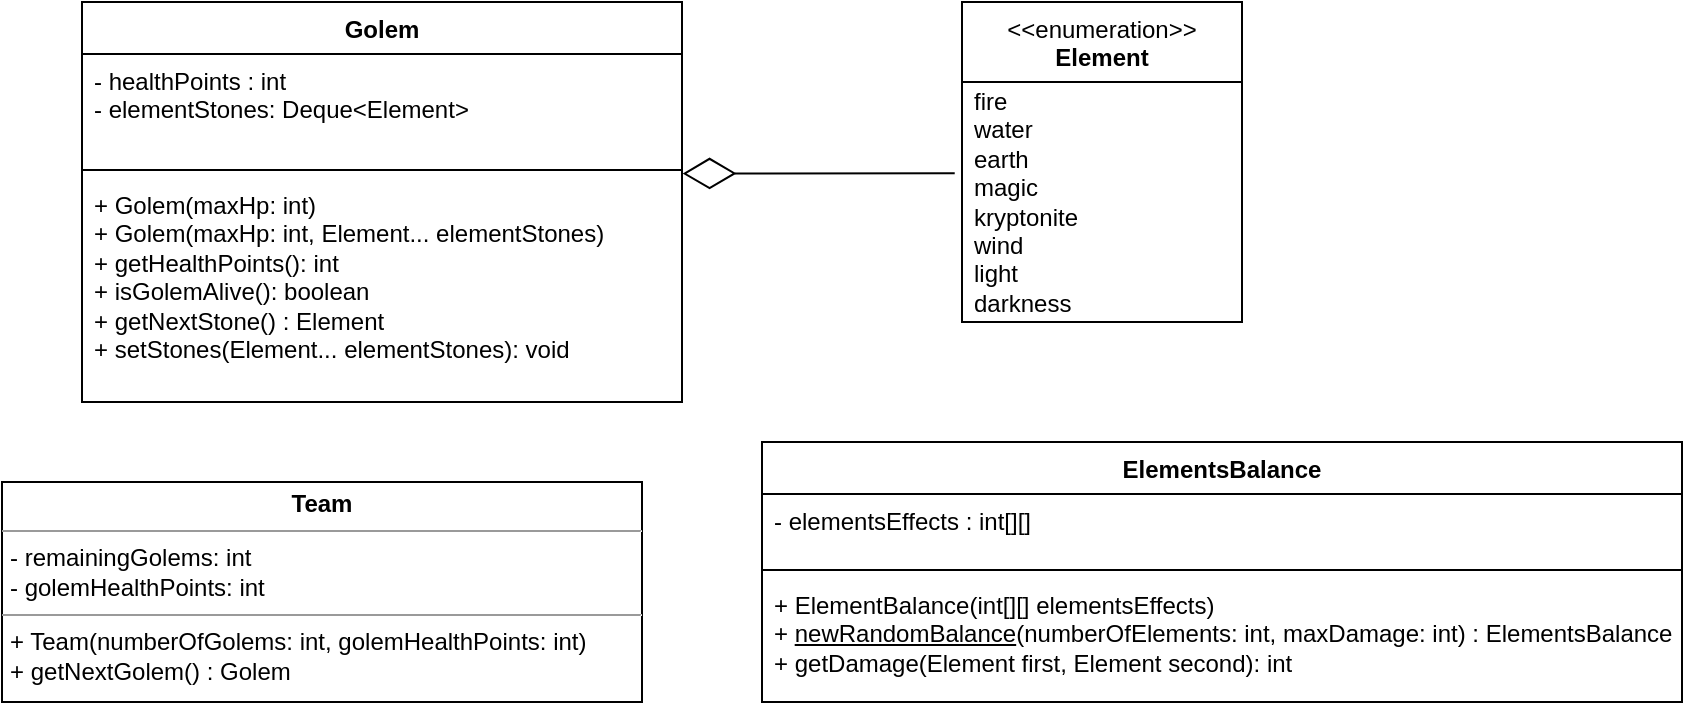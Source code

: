 <mxfile version="21.1.2" type="device">
  <diagram name="Page-1" id="GCVDSdfoNmF85xw6K0mg">
    <mxGraphModel dx="1050" dy="573" grid="1" gridSize="10" guides="1" tooltips="1" connect="1" arrows="1" fold="1" page="1" pageScale="1" pageWidth="850" pageHeight="1100" math="0" shadow="0">
      <root>
        <mxCell id="0" />
        <mxCell id="1" parent="0" />
        <mxCell id="yqiCy7JYzLff_FN-Rw61-1" value="&amp;lt;&amp;lt;enumeration&amp;gt;&amp;gt;&lt;br&gt;&lt;b&gt;Element&lt;/b&gt;" style="swimlane;fontStyle=0;align=center;verticalAlign=top;childLayout=stackLayout;horizontal=1;startSize=40;horizontalStack=0;resizeParent=1;resizeParentMax=0;resizeLast=0;collapsible=0;marginBottom=0;html=1;whiteSpace=wrap;" parent="1" vertex="1">
          <mxGeometry x="830" y="40" width="140" height="160" as="geometry" />
        </mxCell>
        <mxCell id="yqiCy7JYzLff_FN-Rw61-2" value="fire&lt;br&gt;water&lt;br&gt;earth&lt;br&gt;magic&lt;br&gt;kryptonite&lt;br&gt;wind&lt;br&gt;light&lt;br&gt;darkness" style="text;html=1;strokeColor=none;fillColor=none;align=left;verticalAlign=middle;spacingLeft=4;spacingRight=4;overflow=hidden;rotatable=0;points=[[0,0.5],[1,0.5]];portConstraint=eastwest;whiteSpace=wrap;" parent="yqiCy7JYzLff_FN-Rw61-1" vertex="1">
          <mxGeometry y="40" width="140" height="120" as="geometry" />
        </mxCell>
        <mxCell id="yqiCy7JYzLff_FN-Rw61-3" value="Golem&lt;br&gt;" style="swimlane;fontStyle=1;align=center;verticalAlign=top;childLayout=stackLayout;horizontal=1;startSize=26;horizontalStack=0;resizeParent=1;resizeParentMax=0;resizeLast=0;collapsible=1;marginBottom=0;whiteSpace=wrap;html=1;" parent="1" vertex="1">
          <mxGeometry x="390" y="40" width="300" height="200" as="geometry" />
        </mxCell>
        <mxCell id="yqiCy7JYzLff_FN-Rw61-4" value="- healthPoints : int&lt;br&gt;- elementStones: Deque&amp;lt;Element&amp;gt;" style="text;strokeColor=none;fillColor=none;align=left;verticalAlign=top;spacingLeft=4;spacingRight=4;overflow=hidden;rotatable=0;points=[[0,0.5],[1,0.5]];portConstraint=eastwest;whiteSpace=wrap;html=1;" parent="yqiCy7JYzLff_FN-Rw61-3" vertex="1">
          <mxGeometry y="26" width="300" height="54" as="geometry" />
        </mxCell>
        <mxCell id="yqiCy7JYzLff_FN-Rw61-5" value="" style="line;strokeWidth=1;fillColor=none;align=left;verticalAlign=middle;spacingTop=-1;spacingLeft=3;spacingRight=3;rotatable=0;labelPosition=right;points=[];portConstraint=eastwest;strokeColor=inherit;" parent="yqiCy7JYzLff_FN-Rw61-3" vertex="1">
          <mxGeometry y="80" width="300" height="8" as="geometry" />
        </mxCell>
        <mxCell id="yqiCy7JYzLff_FN-Rw61-6" value="+ Golem(maxHp: int)&lt;br&gt;+ Golem(maxHp: int, Element... elementStones)&amp;nbsp;&lt;br&gt;+ getHealthPoints(): int&lt;br&gt;+ isGolemAlive(): boolean&lt;br&gt;+ getNextStone() : Element&lt;br&gt;+ setStones(Element... elementStones): void" style="text;strokeColor=none;fillColor=none;align=left;verticalAlign=top;spacingLeft=4;spacingRight=4;overflow=hidden;rotatable=0;points=[[0,0.5],[1,0.5]];portConstraint=eastwest;whiteSpace=wrap;html=1;" parent="yqiCy7JYzLff_FN-Rw61-3" vertex="1">
          <mxGeometry y="88" width="300" height="112" as="geometry" />
        </mxCell>
        <mxCell id="yqiCy7JYzLff_FN-Rw61-7" value="" style="endArrow=diamondThin;endFill=0;endSize=24;html=1;rounded=0;entryX=1.001;entryY=-0.02;entryDx=0;entryDy=0;entryPerimeter=0;exitX=-0.026;exitY=0.38;exitDx=0;exitDy=0;exitPerimeter=0;" parent="1" source="yqiCy7JYzLff_FN-Rw61-2" target="yqiCy7JYzLff_FN-Rw61-6" edge="1">
          <mxGeometry width="160" relative="1" as="geometry">
            <mxPoint x="550" y="230" as="sourcePoint" />
            <mxPoint x="710" y="230" as="targetPoint" />
          </mxGeometry>
        </mxCell>
        <mxCell id="yqiCy7JYzLff_FN-Rw61-8" value="ElementsBalance" style="swimlane;fontStyle=1;align=center;verticalAlign=top;childLayout=stackLayout;horizontal=1;startSize=26;horizontalStack=0;resizeParent=1;resizeParentMax=0;resizeLast=0;collapsible=1;marginBottom=0;whiteSpace=wrap;html=1;" parent="1" vertex="1">
          <mxGeometry x="730" y="260" width="460" height="130" as="geometry" />
        </mxCell>
        <mxCell id="yqiCy7JYzLff_FN-Rw61-9" value="- elementsEffects : int[][]&amp;nbsp;" style="text;strokeColor=none;fillColor=none;align=left;verticalAlign=top;spacingLeft=4;spacingRight=4;overflow=hidden;rotatable=0;points=[[0,0.5],[1,0.5]];portConstraint=eastwest;whiteSpace=wrap;html=1;" parent="yqiCy7JYzLff_FN-Rw61-8" vertex="1">
          <mxGeometry y="26" width="460" height="34" as="geometry" />
        </mxCell>
        <mxCell id="yqiCy7JYzLff_FN-Rw61-10" value="" style="line;strokeWidth=1;fillColor=none;align=left;verticalAlign=middle;spacingTop=-1;spacingLeft=3;spacingRight=3;rotatable=0;labelPosition=right;points=[];portConstraint=eastwest;strokeColor=inherit;" parent="yqiCy7JYzLff_FN-Rw61-8" vertex="1">
          <mxGeometry y="60" width="460" height="8" as="geometry" />
        </mxCell>
        <mxCell id="yqiCy7JYzLff_FN-Rw61-11" value="+ ElementBalance(int[][] elementsEffects)&lt;br&gt;+ &lt;u&gt;newRandomBalance&lt;/u&gt;(numberOfElements: int, maxDamage: int) : ElementsBalance&lt;br&gt;+ getDamage(Element first, Element second): int" style="text;strokeColor=none;fillColor=none;align=left;verticalAlign=top;spacingLeft=4;spacingRight=4;overflow=hidden;rotatable=0;points=[[0,0.5],[1,0.5]];portConstraint=eastwest;whiteSpace=wrap;html=1;" parent="yqiCy7JYzLff_FN-Rw61-8" vertex="1">
          <mxGeometry y="68" width="460" height="62" as="geometry" />
        </mxCell>
        <mxCell id="UYP_pRU3EHk7VEqMSjC9-1" value="&lt;p style=&quot;margin:0px;margin-top:4px;text-align:center;&quot;&gt;&lt;b&gt;Team&lt;/b&gt;&lt;/p&gt;&lt;hr size=&quot;1&quot;&gt;&lt;p style=&quot;margin:0px;margin-left:4px;&quot;&gt;- remainingGolems: int&lt;/p&gt;&lt;p style=&quot;margin:0px;margin-left:4px;&quot;&gt;- golemHealthPoints: int&lt;/p&gt;&lt;hr size=&quot;1&quot;&gt;&lt;p style=&quot;margin:0px;margin-left:4px;&quot;&gt;+ Team(numberOfGolems: int, golemHealthPoints: int)&lt;/p&gt;&lt;p style=&quot;margin:0px;margin-left:4px;&quot;&gt;+ getNextGolem() : Golem&lt;/p&gt;" style="verticalAlign=top;align=left;overflow=fill;fontSize=12;fontFamily=Helvetica;html=1;whiteSpace=wrap;" vertex="1" parent="1">
          <mxGeometry x="350" y="280" width="320" height="110" as="geometry" />
        </mxCell>
      </root>
    </mxGraphModel>
  </diagram>
</mxfile>

